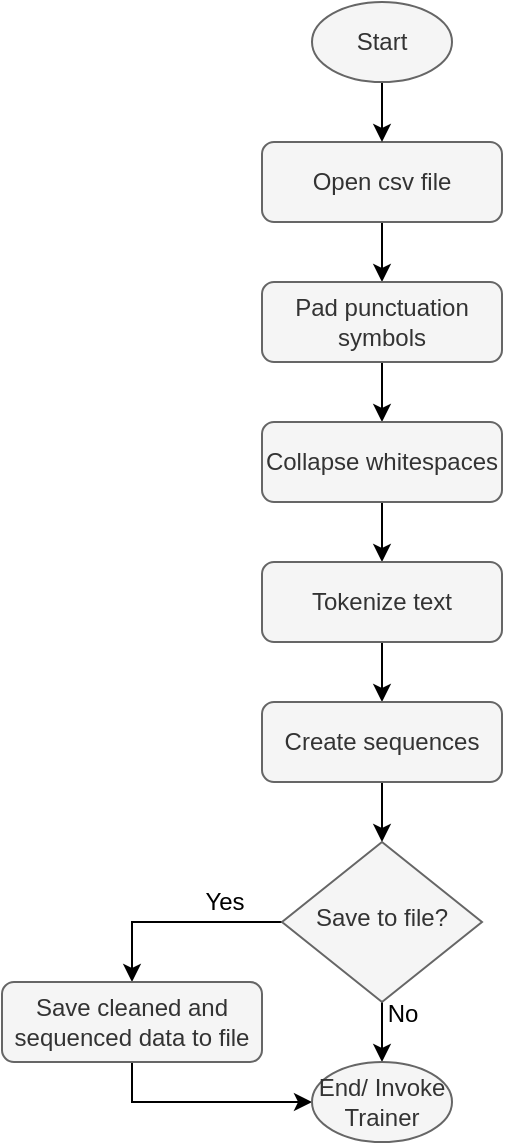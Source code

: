 <mxfile version="12.5.3" type="device"><diagram id="C5RBs43oDa-KdzZeNtuy" name="Page-1"><mxGraphModel dx="677" dy="407" grid="1" gridSize="10" guides="1" tooltips="1" connect="1" arrows="1" fold="1" page="1" pageScale="1" pageWidth="827" pageHeight="1169" math="0" shadow="0"><root><mxCell id="WIyWlLk6GJQsqaUBKTNV-0"/><mxCell id="WIyWlLk6GJQsqaUBKTNV-1" parent="WIyWlLk6GJQsqaUBKTNV-0"/><mxCell id="V-cE9URKiB68To6dpC6v-0" value="" style="edgeStyle=orthogonalEdgeStyle;rounded=0;orthogonalLoop=1;jettySize=auto;html=1;" parent="WIyWlLk6GJQsqaUBKTNV-1" source="V-cE9URKiB68To6dpC6v-1" target="V-cE9URKiB68To6dpC6v-3" edge="1"><mxGeometry relative="1" as="geometry"/></mxCell><mxCell id="V-cE9URKiB68To6dpC6v-1" value="Open csv file" style="rounded=1;whiteSpace=wrap;html=1;fontSize=12;glass=0;strokeWidth=1;shadow=0;fillColor=#f5f5f5;strokeColor=#666666;fontColor=#333333;" parent="WIyWlLk6GJQsqaUBKTNV-1" vertex="1"><mxGeometry x="160" y="110" width="120" height="40" as="geometry"/></mxCell><mxCell id="V-cE9URKiB68To6dpC6v-2" value="" style="edgeStyle=orthogonalEdgeStyle;rounded=0;orthogonalLoop=1;jettySize=auto;html=1;" parent="WIyWlLk6GJQsqaUBKTNV-1" source="V-cE9URKiB68To6dpC6v-3" target="V-cE9URKiB68To6dpC6v-5" edge="1"><mxGeometry relative="1" as="geometry"/></mxCell><mxCell id="V-cE9URKiB68To6dpC6v-3" value="Pad punctuation symbols" style="rounded=1;whiteSpace=wrap;html=1;fontSize=12;glass=0;strokeWidth=1;shadow=0;fillColor=#f5f5f5;strokeColor=#666666;fontColor=#333333;" parent="WIyWlLk6GJQsqaUBKTNV-1" vertex="1"><mxGeometry x="160" y="180" width="120" height="40" as="geometry"/></mxCell><mxCell id="V-cE9URKiB68To6dpC6v-4" value="" style="edgeStyle=orthogonalEdgeStyle;rounded=0;orthogonalLoop=1;jettySize=auto;html=1;" parent="WIyWlLk6GJQsqaUBKTNV-1" source="V-cE9URKiB68To6dpC6v-5" target="V-cE9URKiB68To6dpC6v-7" edge="1"><mxGeometry relative="1" as="geometry"/></mxCell><mxCell id="V-cE9URKiB68To6dpC6v-5" value="Collapse whitespaces" style="rounded=1;whiteSpace=wrap;html=1;fontSize=12;glass=0;strokeWidth=1;shadow=0;fillColor=#f5f5f5;strokeColor=#666666;fontColor=#333333;" parent="WIyWlLk6GJQsqaUBKTNV-1" vertex="1"><mxGeometry x="160" y="250" width="120" height="40" as="geometry"/></mxCell><mxCell id="V-cE9URKiB68To6dpC6v-23" value="" style="edgeStyle=orthogonalEdgeStyle;rounded=0;orthogonalLoop=1;jettySize=auto;html=1;" parent="WIyWlLk6GJQsqaUBKTNV-1" source="V-cE9URKiB68To6dpC6v-7" target="V-cE9URKiB68To6dpC6v-22" edge="1"><mxGeometry relative="1" as="geometry"/></mxCell><mxCell id="V-cE9URKiB68To6dpC6v-7" value="Tokenize text" style="rounded=1;whiteSpace=wrap;html=1;fontSize=12;glass=0;strokeWidth=1;shadow=0;fillColor=#f5f5f5;strokeColor=#666666;fontColor=#333333;" parent="WIyWlLk6GJQsqaUBKTNV-1" vertex="1"><mxGeometry x="160" y="320" width="120" height="40" as="geometry"/></mxCell><mxCell id="V-cE9URKiB68To6dpC6v-24" style="edgeStyle=orthogonalEdgeStyle;rounded=0;orthogonalLoop=1;jettySize=auto;html=1;entryX=0.5;entryY=0;entryDx=0;entryDy=0;" parent="WIyWlLk6GJQsqaUBKTNV-1" source="V-cE9URKiB68To6dpC6v-22" target="V-cE9URKiB68To6dpC6v-11" edge="1"><mxGeometry relative="1" as="geometry"/></mxCell><mxCell id="V-cE9URKiB68To6dpC6v-22" value="Create sequences" style="rounded=1;whiteSpace=wrap;html=1;fontSize=12;glass=0;strokeWidth=1;shadow=0;fillColor=#f5f5f5;strokeColor=#666666;fontColor=#333333;" parent="WIyWlLk6GJQsqaUBKTNV-1" vertex="1"><mxGeometry x="160" y="390" width="120" height="40" as="geometry"/></mxCell><mxCell id="V-cE9URKiB68To6dpC6v-9" style="edgeStyle=orthogonalEdgeStyle;rounded=0;orthogonalLoop=1;jettySize=auto;html=1;entryX=0.5;entryY=0;entryDx=0;entryDy=0;" parent="WIyWlLk6GJQsqaUBKTNV-1" source="V-cE9URKiB68To6dpC6v-11" target="V-cE9URKiB68To6dpC6v-15" edge="1"><mxGeometry relative="1" as="geometry"/></mxCell><mxCell id="V-cE9URKiB68To6dpC6v-10" value="Yes" style="text;html=1;align=center;verticalAlign=middle;resizable=0;points=[];labelBackgroundColor=#ffffff;" parent="V-cE9URKiB68To6dpC6v-9" vertex="1" connectable="0"><mxGeometry x="-0.673" y="3" relative="1" as="geometry"><mxPoint x="-12" y="-13" as="offset"/></mxGeometry></mxCell><mxCell id="V-cE9URKiB68To6dpC6v-28" style="edgeStyle=orthogonalEdgeStyle;rounded=0;orthogonalLoop=1;jettySize=auto;html=1;entryX=0.5;entryY=0;entryDx=0;entryDy=0;" parent="WIyWlLk6GJQsqaUBKTNV-1" source="V-cE9URKiB68To6dpC6v-11" target="V-cE9URKiB68To6dpC6v-20" edge="1"><mxGeometry relative="1" as="geometry"><mxPoint x="220" y="630" as="targetPoint"/></mxGeometry></mxCell><mxCell id="V-cE9URKiB68To6dpC6v-30" value="No" style="text;html=1;align=center;verticalAlign=middle;resizable=0;points=[];labelBackgroundColor=#ffffff;" parent="V-cE9URKiB68To6dpC6v-28" vertex="1" connectable="0"><mxGeometry x="-0.283" y="3" relative="1" as="geometry"><mxPoint x="7" y="-12" as="offset"/></mxGeometry></mxCell><mxCell id="V-cE9URKiB68To6dpC6v-11" value="Save to file?" style="rhombus;whiteSpace=wrap;html=1;shadow=0;fontFamily=Helvetica;fontSize=12;align=center;strokeWidth=1;spacing=6;spacingTop=-4;fillColor=#f5f5f5;strokeColor=#666666;fontColor=#333333;" parent="WIyWlLk6GJQsqaUBKTNV-1" vertex="1"><mxGeometry x="170" y="460" width="100" height="80" as="geometry"/></mxCell><mxCell id="V-cE9URKiB68To6dpC6v-26" style="edgeStyle=orthogonalEdgeStyle;rounded=0;orthogonalLoop=1;jettySize=auto;html=1;exitX=0.5;exitY=1;exitDx=0;exitDy=0;entryX=0;entryY=0.5;entryDx=0;entryDy=0;" parent="WIyWlLk6GJQsqaUBKTNV-1" source="V-cE9URKiB68To6dpC6v-15" target="V-cE9URKiB68To6dpC6v-20" edge="1"><mxGeometry relative="1" as="geometry"><mxPoint x="160" y="680" as="targetPoint"/><Array as="points"><mxPoint x="95" y="590"/></Array></mxGeometry></mxCell><mxCell id="V-cE9URKiB68To6dpC6v-15" value="Save cleaned and sequenced data to file" style="rounded=1;whiteSpace=wrap;html=1;fontSize=12;glass=0;strokeWidth=1;shadow=0;fillColor=#f5f5f5;strokeColor=#666666;fontColor=#333333;" parent="WIyWlLk6GJQsqaUBKTNV-1" vertex="1"><mxGeometry x="30" y="530" width="130" height="40" as="geometry"/></mxCell><mxCell id="V-cE9URKiB68To6dpC6v-18" style="edgeStyle=orthogonalEdgeStyle;rounded=0;orthogonalLoop=1;jettySize=auto;html=1;entryX=0.5;entryY=0;entryDx=0;entryDy=0;" parent="WIyWlLk6GJQsqaUBKTNV-1" source="V-cE9URKiB68To6dpC6v-19" target="V-cE9URKiB68To6dpC6v-1" edge="1"><mxGeometry relative="1" as="geometry"/></mxCell><mxCell id="V-cE9URKiB68To6dpC6v-19" value="Start" style="ellipse;whiteSpace=wrap;html=1;fillColor=#f5f5f5;strokeColor=#666666;fontColor=#333333;" parent="WIyWlLk6GJQsqaUBKTNV-1" vertex="1"><mxGeometry x="185" y="40" width="70" height="40" as="geometry"/></mxCell><mxCell id="V-cE9URKiB68To6dpC6v-20" value="End/ Invoke&lt;br&gt;Trainer" style="ellipse;whiteSpace=wrap;html=1;fillColor=#f5f5f5;strokeColor=#666666;fontColor=#333333;" parent="WIyWlLk6GJQsqaUBKTNV-1" vertex="1"><mxGeometry x="185" y="570" width="70" height="40" as="geometry"/></mxCell></root></mxGraphModel></diagram></mxfile>